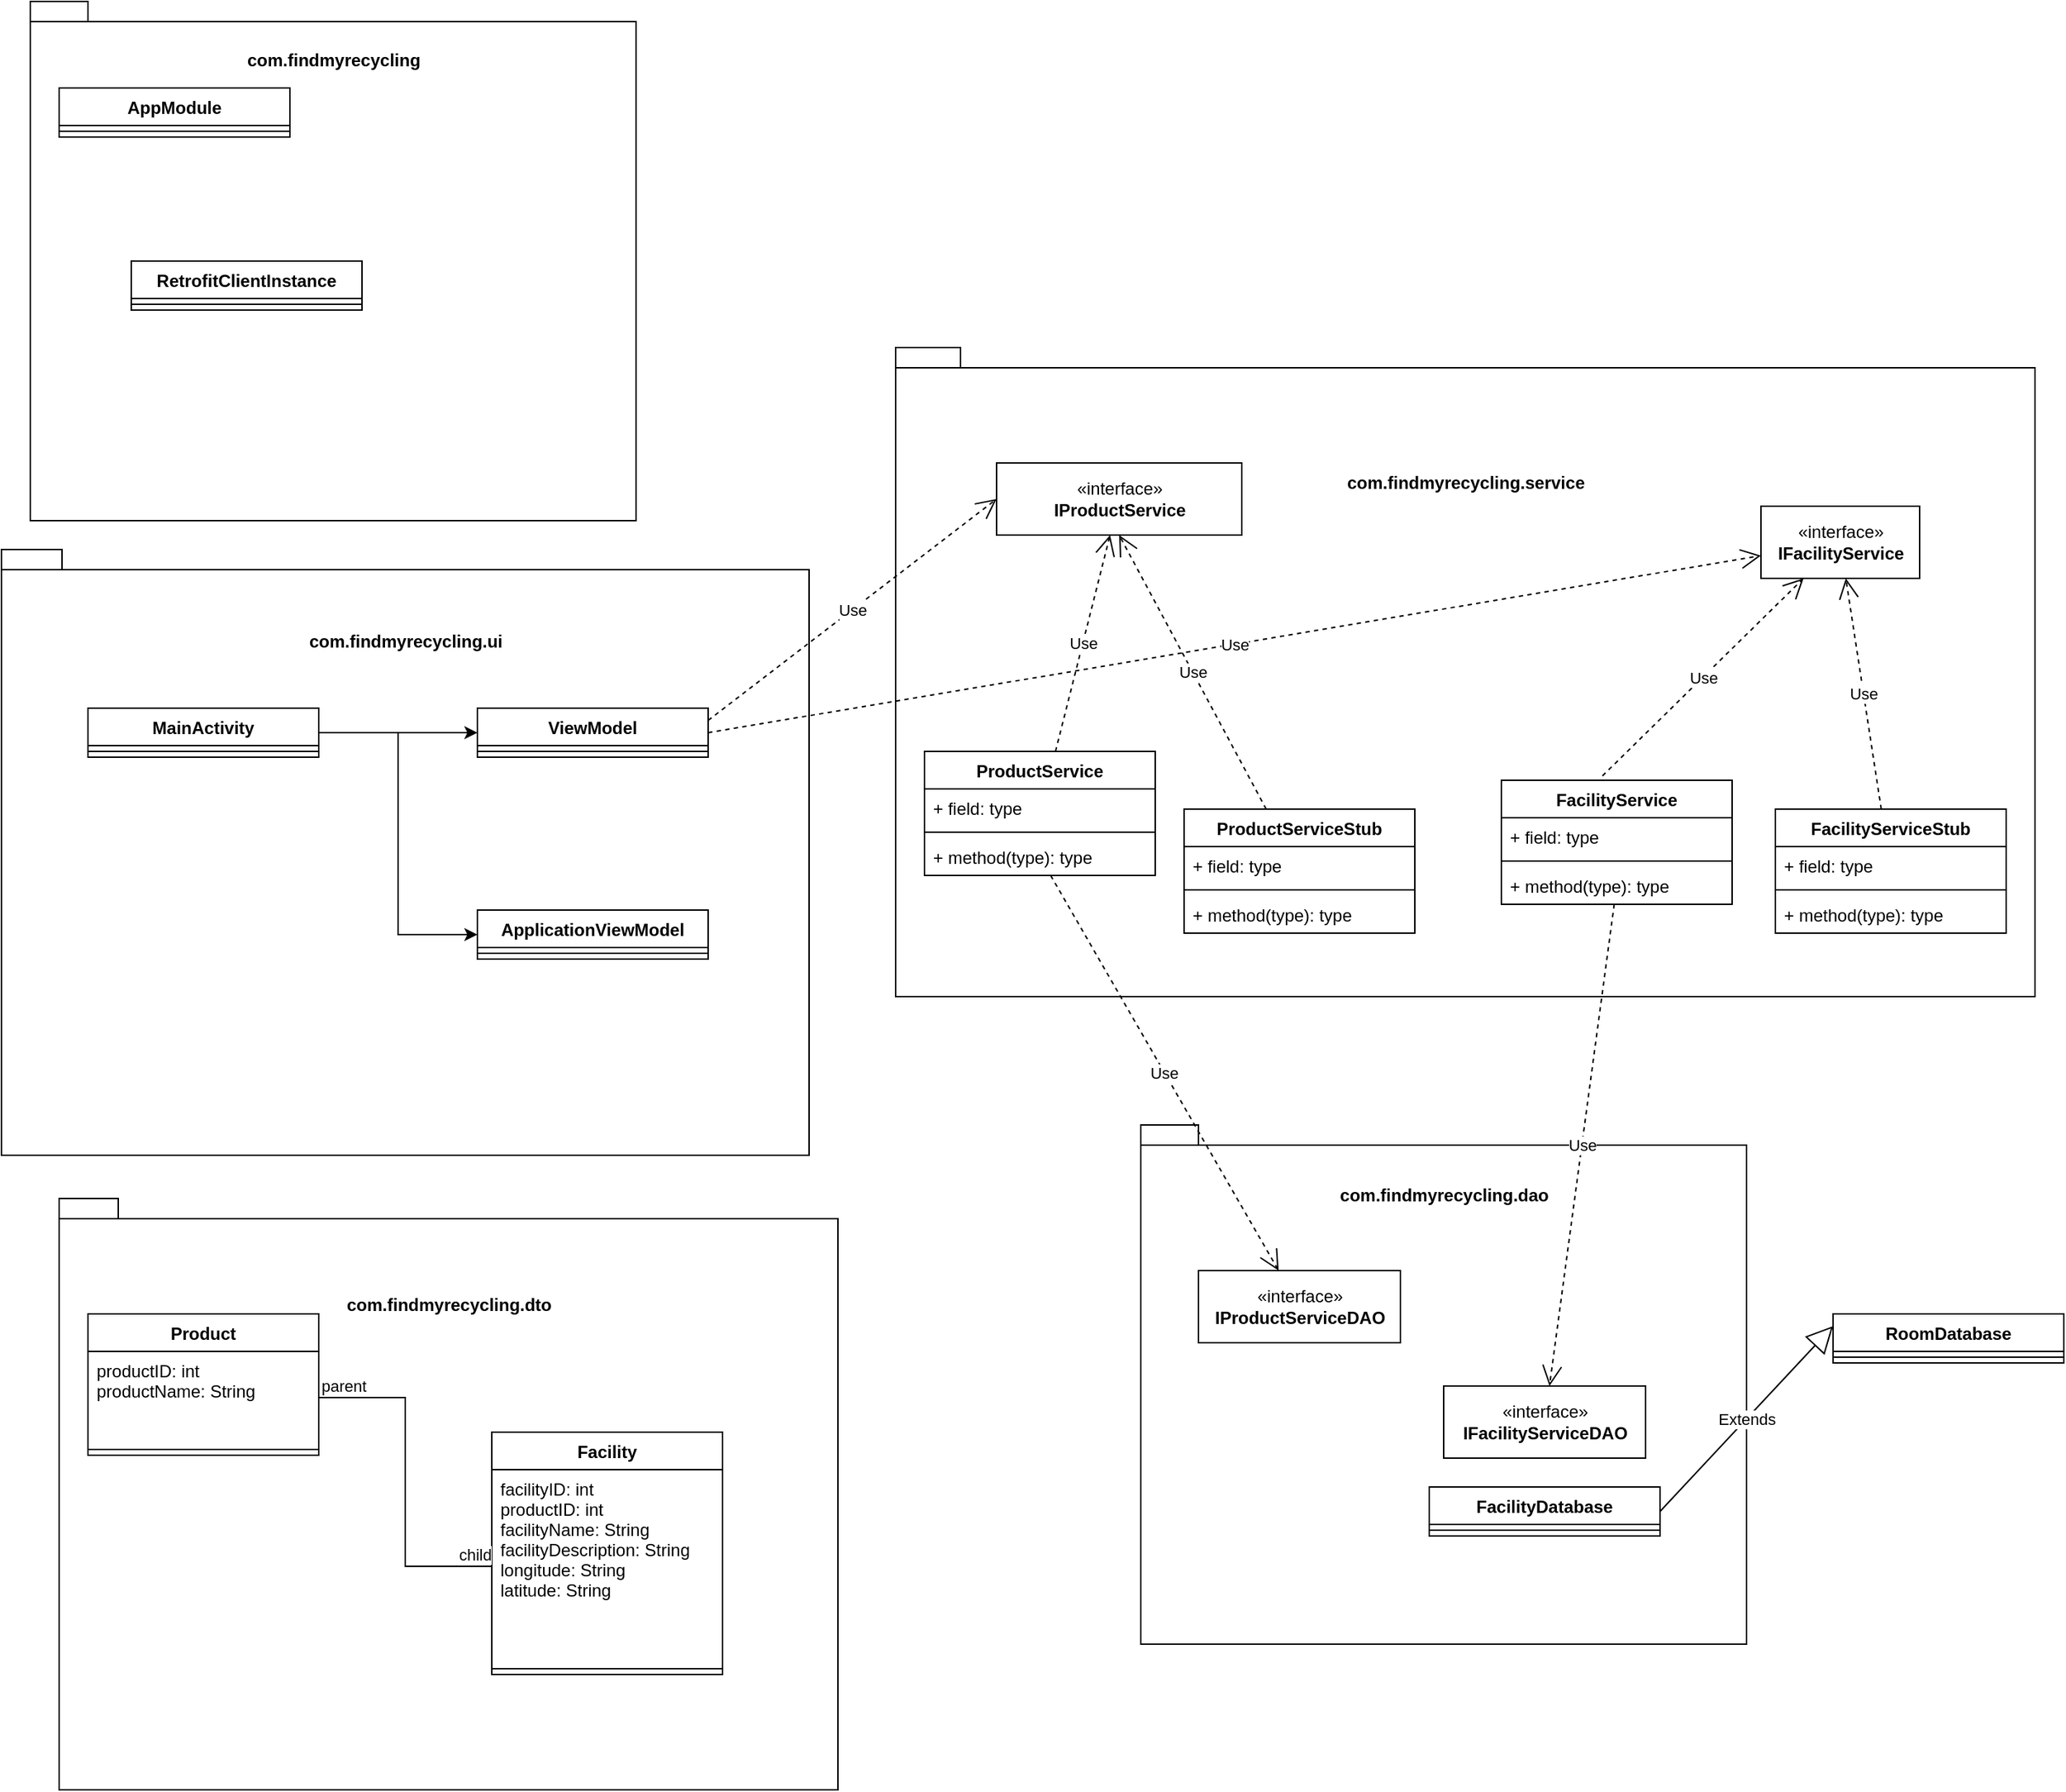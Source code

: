 <mxfile version="16.5.2" type="github">
  <diagram id="5g_qDqBpSWn1BkIeY96C" name="Page-1">
    <mxGraphModel dx="1422" dy="1872" grid="1" gridSize="10" guides="1" tooltips="1" connect="1" arrows="1" fold="1" page="1" pageScale="1" pageWidth="850" pageHeight="1100" math="0" shadow="0">
      <root>
        <mxCell id="0" />
        <mxCell id="1" parent="0" />
        <mxCell id="wzs6VpyGKfESh36TXmtD-1" value="com.findmyrecycling&lt;br&gt;&lt;br&gt;&lt;br&gt;&lt;br&gt;&lt;br&gt;&lt;br&gt;&lt;br&gt;&lt;br&gt;&lt;br&gt;&lt;br&gt;&lt;br&gt;&lt;br&gt;&lt;br&gt;&lt;br&gt;&lt;br&gt;&lt;br&gt;&lt;br&gt;&lt;br&gt;&lt;br&gt;&lt;br&gt;&lt;br&gt;" style="shape=folder;fontStyle=1;spacingTop=10;tabWidth=40;tabHeight=14;tabPosition=left;html=1;" vertex="1" parent="1">
          <mxGeometry x="60" y="-340" width="420" height="360" as="geometry" />
        </mxCell>
        <mxCell id="wzs6VpyGKfESh36TXmtD-2" value="com.findmyrecycling.dao&lt;br&gt;&lt;br&gt;&lt;br&gt;&lt;br&gt;&lt;br&gt;&lt;br&gt;&lt;br&gt;&lt;br&gt;&lt;br&gt;&lt;br&gt;&lt;br&gt;&lt;br&gt;&lt;br&gt;&lt;br&gt;&lt;br&gt;&lt;br&gt;&lt;br&gt;&lt;br&gt;&lt;br&gt;&lt;br&gt;" style="shape=folder;fontStyle=1;spacingTop=10;tabWidth=40;tabHeight=14;tabPosition=left;html=1;" vertex="1" parent="1">
          <mxGeometry x="830" y="439" width="420" height="360" as="geometry" />
        </mxCell>
        <mxCell id="wzs6VpyGKfESh36TXmtD-3" value="com.findmyrecycling.dto&lt;br&gt;&lt;br&gt;&lt;br&gt;&lt;br&gt;&lt;br&gt;&lt;br&gt;&lt;br&gt;&lt;br&gt;&lt;br&gt;&lt;br&gt;&lt;br&gt;&lt;br&gt;&lt;br&gt;&lt;br&gt;&lt;br&gt;&lt;br&gt;&lt;br&gt;&lt;br&gt;&lt;br&gt;&lt;br&gt;" style="shape=folder;fontStyle=1;spacingTop=10;tabWidth=40;tabHeight=14;tabPosition=left;html=1;" vertex="1" parent="1">
          <mxGeometry x="80" y="490" width="540" height="410" as="geometry" />
        </mxCell>
        <mxCell id="wzs6VpyGKfESh36TXmtD-4" value="com.findmyrecycling.ui&lt;br&gt;&lt;br&gt;&lt;br&gt;&lt;br&gt;&lt;br&gt;&lt;br&gt;&lt;br&gt;&lt;br&gt;&lt;br&gt;&lt;br&gt;&lt;br&gt;&lt;br&gt;&lt;br&gt;&lt;br&gt;&lt;br&gt;&lt;br&gt;&lt;br&gt;&lt;br&gt;&lt;br&gt;&lt;br&gt;&lt;br&gt;&lt;br&gt;" style="shape=folder;fontStyle=1;spacingTop=10;tabWidth=40;tabHeight=14;tabPosition=left;html=1;" vertex="1" parent="1">
          <mxGeometry x="40" y="40" width="560" height="420" as="geometry" />
        </mxCell>
        <mxCell id="wzs6VpyGKfESh36TXmtD-5" value="com.findmyrecycling.service&lt;br&gt;&lt;br&gt;&lt;br&gt;&lt;br&gt;&lt;br&gt;&lt;br&gt;&lt;br&gt;&lt;br&gt;&lt;br&gt;&lt;br&gt;&lt;br&gt;&lt;br&gt;&lt;br&gt;&lt;br&gt;&lt;br&gt;&lt;br&gt;&lt;br&gt;&lt;br&gt;&lt;br&gt;&lt;br&gt;" style="shape=folder;fontStyle=1;spacingTop=10;tabWidth=40;tabHeight=14;tabPosition=left;html=1;" vertex="1" parent="1">
          <mxGeometry x="660" y="-100" width="790" height="450" as="geometry" />
        </mxCell>
        <mxCell id="wzs6VpyGKfESh36TXmtD-6" value="AppModule" style="swimlane;fontStyle=1;align=center;verticalAlign=top;childLayout=stackLayout;horizontal=1;startSize=26;horizontalStack=0;resizeParent=1;resizeParentMax=0;resizeLast=0;collapsible=1;marginBottom=0;" vertex="1" parent="1">
          <mxGeometry x="80" y="-280" width="160" height="34" as="geometry" />
        </mxCell>
        <mxCell id="wzs6VpyGKfESh36TXmtD-8" value="" style="line;strokeWidth=1;fillColor=none;align=left;verticalAlign=middle;spacingTop=-1;spacingLeft=3;spacingRight=3;rotatable=0;labelPosition=right;points=[];portConstraint=eastwest;" vertex="1" parent="wzs6VpyGKfESh36TXmtD-6">
          <mxGeometry y="26" width="160" height="8" as="geometry" />
        </mxCell>
        <mxCell id="wzs6VpyGKfESh36TXmtD-10" value="RetrofitClientInstance" style="swimlane;fontStyle=1;align=center;verticalAlign=top;childLayout=stackLayout;horizontal=1;startSize=26;horizontalStack=0;resizeParent=1;resizeParentMax=0;resizeLast=0;collapsible=1;marginBottom=0;" vertex="1" parent="1">
          <mxGeometry x="130" y="-160" width="160" height="34" as="geometry" />
        </mxCell>
        <mxCell id="wzs6VpyGKfESh36TXmtD-11" value="" style="line;strokeWidth=1;fillColor=none;align=left;verticalAlign=middle;spacingTop=-1;spacingLeft=3;spacingRight=3;rotatable=0;labelPosition=right;points=[];portConstraint=eastwest;" vertex="1" parent="wzs6VpyGKfESh36TXmtD-10">
          <mxGeometry y="26" width="160" height="8" as="geometry" />
        </mxCell>
        <mxCell id="wzs6VpyGKfESh36TXmtD-26" style="edgeStyle=orthogonalEdgeStyle;rounded=0;orthogonalLoop=1;jettySize=auto;html=1;exitX=1;exitY=0.5;exitDx=0;exitDy=0;entryX=0;entryY=0.5;entryDx=0;entryDy=0;" edge="1" parent="1" source="wzs6VpyGKfESh36TXmtD-12" target="wzs6VpyGKfESh36TXmtD-16">
          <mxGeometry relative="1" as="geometry" />
        </mxCell>
        <mxCell id="wzs6VpyGKfESh36TXmtD-27" style="edgeStyle=orthogonalEdgeStyle;rounded=0;orthogonalLoop=1;jettySize=auto;html=1;exitX=1;exitY=0.5;exitDx=0;exitDy=0;entryX=0;entryY=0.5;entryDx=0;entryDy=0;" edge="1" parent="1" source="wzs6VpyGKfESh36TXmtD-12" target="wzs6VpyGKfESh36TXmtD-20">
          <mxGeometry relative="1" as="geometry" />
        </mxCell>
        <mxCell id="wzs6VpyGKfESh36TXmtD-12" value="MainActivity" style="swimlane;fontStyle=1;align=center;verticalAlign=top;childLayout=stackLayout;horizontal=1;startSize=26;horizontalStack=0;resizeParent=1;resizeParentMax=0;resizeLast=0;collapsible=1;marginBottom=0;" vertex="1" parent="1">
          <mxGeometry x="100" y="150" width="160" height="34" as="geometry" />
        </mxCell>
        <mxCell id="wzs6VpyGKfESh36TXmtD-14" value="" style="line;strokeWidth=1;fillColor=none;align=left;verticalAlign=middle;spacingTop=-1;spacingLeft=3;spacingRight=3;rotatable=0;labelPosition=right;points=[];portConstraint=eastwest;" vertex="1" parent="wzs6VpyGKfESh36TXmtD-12">
          <mxGeometry y="26" width="160" height="8" as="geometry" />
        </mxCell>
        <mxCell id="wzs6VpyGKfESh36TXmtD-16" value="ViewModel" style="swimlane;fontStyle=1;align=center;verticalAlign=top;childLayout=stackLayout;horizontal=1;startSize=26;horizontalStack=0;resizeParent=1;resizeParentMax=0;resizeLast=0;collapsible=1;marginBottom=0;" vertex="1" parent="1">
          <mxGeometry x="370" y="150" width="160" height="34" as="geometry" />
        </mxCell>
        <mxCell id="wzs6VpyGKfESh36TXmtD-18" value="" style="line;strokeWidth=1;fillColor=none;align=left;verticalAlign=middle;spacingTop=-1;spacingLeft=3;spacingRight=3;rotatable=0;labelPosition=right;points=[];portConstraint=eastwest;" vertex="1" parent="wzs6VpyGKfESh36TXmtD-16">
          <mxGeometry y="26" width="160" height="8" as="geometry" />
        </mxCell>
        <mxCell id="wzs6VpyGKfESh36TXmtD-20" value="ApplicationViewModel" style="swimlane;fontStyle=1;align=center;verticalAlign=top;childLayout=stackLayout;horizontal=1;startSize=26;horizontalStack=0;resizeParent=1;resizeParentMax=0;resizeLast=0;collapsible=1;marginBottom=0;" vertex="1" parent="1">
          <mxGeometry x="370" y="290" width="160" height="34" as="geometry" />
        </mxCell>
        <mxCell id="wzs6VpyGKfESh36TXmtD-22" value="" style="line;strokeWidth=1;fillColor=none;align=left;verticalAlign=middle;spacingTop=-1;spacingLeft=3;spacingRight=3;rotatable=0;labelPosition=right;points=[];portConstraint=eastwest;" vertex="1" parent="wzs6VpyGKfESh36TXmtD-20">
          <mxGeometry y="26" width="160" height="8" as="geometry" />
        </mxCell>
        <mxCell id="wzs6VpyGKfESh36TXmtD-28" value="Product" style="swimlane;fontStyle=1;align=center;verticalAlign=top;childLayout=stackLayout;horizontal=1;startSize=26;horizontalStack=0;resizeParent=1;resizeParentMax=0;resizeLast=0;collapsible=1;marginBottom=0;" vertex="1" parent="1">
          <mxGeometry x="100" y="570" width="160" height="98" as="geometry" />
        </mxCell>
        <mxCell id="wzs6VpyGKfESh36TXmtD-29" value="productID: int&#xa;productName: String" style="text;strokeColor=none;fillColor=none;align=left;verticalAlign=top;spacingLeft=4;spacingRight=4;overflow=hidden;rotatable=0;points=[[0,0.5],[1,0.5]];portConstraint=eastwest;" vertex="1" parent="wzs6VpyGKfESh36TXmtD-28">
          <mxGeometry y="26" width="160" height="64" as="geometry" />
        </mxCell>
        <mxCell id="wzs6VpyGKfESh36TXmtD-30" value="" style="line;strokeWidth=1;fillColor=none;align=left;verticalAlign=middle;spacingTop=-1;spacingLeft=3;spacingRight=3;rotatable=0;labelPosition=right;points=[];portConstraint=eastwest;" vertex="1" parent="wzs6VpyGKfESh36TXmtD-28">
          <mxGeometry y="90" width="160" height="8" as="geometry" />
        </mxCell>
        <mxCell id="wzs6VpyGKfESh36TXmtD-32" value="Facility" style="swimlane;fontStyle=1;align=center;verticalAlign=top;childLayout=stackLayout;horizontal=1;startSize=26;horizontalStack=0;resizeParent=1;resizeParentMax=0;resizeLast=0;collapsible=1;marginBottom=0;" vertex="1" parent="1">
          <mxGeometry x="380" y="652" width="160" height="168" as="geometry" />
        </mxCell>
        <mxCell id="wzs6VpyGKfESh36TXmtD-33" value="facilityID: int&#xa;productID: int&#xa;facilityName: String&#xa;facilityDescription: String&#xa;longitude: String&#xa;latitude: String&#xa;" style="text;strokeColor=none;fillColor=none;align=left;verticalAlign=top;spacingLeft=4;spacingRight=4;overflow=hidden;rotatable=0;points=[[0,0.5],[1,0.5]];portConstraint=eastwest;" vertex="1" parent="wzs6VpyGKfESh36TXmtD-32">
          <mxGeometry y="26" width="160" height="134" as="geometry" />
        </mxCell>
        <mxCell id="wzs6VpyGKfESh36TXmtD-34" value="" style="line;strokeWidth=1;fillColor=none;align=left;verticalAlign=middle;spacingTop=-1;spacingLeft=3;spacingRight=3;rotatable=0;labelPosition=right;points=[];portConstraint=eastwest;" vertex="1" parent="wzs6VpyGKfESh36TXmtD-32">
          <mxGeometry y="160" width="160" height="8" as="geometry" />
        </mxCell>
        <mxCell id="wzs6VpyGKfESh36TXmtD-36" value="" style="endArrow=none;html=1;edgeStyle=orthogonalEdgeStyle;rounded=0;" edge="1" parent="1" source="wzs6VpyGKfESh36TXmtD-29" target="wzs6VpyGKfESh36TXmtD-33">
          <mxGeometry relative="1" as="geometry">
            <mxPoint x="450" y="540" as="sourcePoint" />
            <mxPoint x="610" y="540" as="targetPoint" />
          </mxGeometry>
        </mxCell>
        <mxCell id="wzs6VpyGKfESh36TXmtD-37" value="parent" style="edgeLabel;resizable=0;html=1;align=left;verticalAlign=bottom;" connectable="0" vertex="1" parent="wzs6VpyGKfESh36TXmtD-36">
          <mxGeometry x="-1" relative="1" as="geometry" />
        </mxCell>
        <mxCell id="wzs6VpyGKfESh36TXmtD-38" value="child" style="edgeLabel;resizable=0;html=1;align=right;verticalAlign=bottom;" connectable="0" vertex="1" parent="wzs6VpyGKfESh36TXmtD-36">
          <mxGeometry x="1" relative="1" as="geometry" />
        </mxCell>
        <mxCell id="wzs6VpyGKfESh36TXmtD-39" value="«interface»&lt;br&gt;&lt;b&gt;IProductService&lt;/b&gt;" style="html=1;" vertex="1" parent="1">
          <mxGeometry x="730" y="-20" width="170" height="50" as="geometry" />
        </mxCell>
        <mxCell id="wzs6VpyGKfESh36TXmtD-40" value="«interface»&lt;br&gt;&lt;b&gt;IFacilityService&lt;/b&gt;" style="html=1;" vertex="1" parent="1">
          <mxGeometry x="1260" y="10" width="110" height="50" as="geometry" />
        </mxCell>
        <mxCell id="wzs6VpyGKfESh36TXmtD-41" value="ProductService" style="swimlane;fontStyle=1;align=center;verticalAlign=top;childLayout=stackLayout;horizontal=1;startSize=26;horizontalStack=0;resizeParent=1;resizeParentMax=0;resizeLast=0;collapsible=1;marginBottom=0;" vertex="1" parent="1">
          <mxGeometry x="680" y="180" width="160" height="86" as="geometry" />
        </mxCell>
        <mxCell id="wzs6VpyGKfESh36TXmtD-42" value="+ field: type" style="text;strokeColor=none;fillColor=none;align=left;verticalAlign=top;spacingLeft=4;spacingRight=4;overflow=hidden;rotatable=0;points=[[0,0.5],[1,0.5]];portConstraint=eastwest;" vertex="1" parent="wzs6VpyGKfESh36TXmtD-41">
          <mxGeometry y="26" width="160" height="26" as="geometry" />
        </mxCell>
        <mxCell id="wzs6VpyGKfESh36TXmtD-43" value="" style="line;strokeWidth=1;fillColor=none;align=left;verticalAlign=middle;spacingTop=-1;spacingLeft=3;spacingRight=3;rotatable=0;labelPosition=right;points=[];portConstraint=eastwest;" vertex="1" parent="wzs6VpyGKfESh36TXmtD-41">
          <mxGeometry y="52" width="160" height="8" as="geometry" />
        </mxCell>
        <mxCell id="wzs6VpyGKfESh36TXmtD-44" value="+ method(type): type" style="text;strokeColor=none;fillColor=none;align=left;verticalAlign=top;spacingLeft=4;spacingRight=4;overflow=hidden;rotatable=0;points=[[0,0.5],[1,0.5]];portConstraint=eastwest;" vertex="1" parent="wzs6VpyGKfESh36TXmtD-41">
          <mxGeometry y="60" width="160" height="26" as="geometry" />
        </mxCell>
        <mxCell id="wzs6VpyGKfESh36TXmtD-45" value="ProductServiceStub" style="swimlane;fontStyle=1;align=center;verticalAlign=top;childLayout=stackLayout;horizontal=1;startSize=26;horizontalStack=0;resizeParent=1;resizeParentMax=0;resizeLast=0;collapsible=1;marginBottom=0;" vertex="1" parent="1">
          <mxGeometry x="860" y="220" width="160" height="86" as="geometry" />
        </mxCell>
        <mxCell id="wzs6VpyGKfESh36TXmtD-46" value="+ field: type" style="text;strokeColor=none;fillColor=none;align=left;verticalAlign=top;spacingLeft=4;spacingRight=4;overflow=hidden;rotatable=0;points=[[0,0.5],[1,0.5]];portConstraint=eastwest;" vertex="1" parent="wzs6VpyGKfESh36TXmtD-45">
          <mxGeometry y="26" width="160" height="26" as="geometry" />
        </mxCell>
        <mxCell id="wzs6VpyGKfESh36TXmtD-47" value="" style="line;strokeWidth=1;fillColor=none;align=left;verticalAlign=middle;spacingTop=-1;spacingLeft=3;spacingRight=3;rotatable=0;labelPosition=right;points=[];portConstraint=eastwest;" vertex="1" parent="wzs6VpyGKfESh36TXmtD-45">
          <mxGeometry y="52" width="160" height="8" as="geometry" />
        </mxCell>
        <mxCell id="wzs6VpyGKfESh36TXmtD-48" value="+ method(type): type" style="text;strokeColor=none;fillColor=none;align=left;verticalAlign=top;spacingLeft=4;spacingRight=4;overflow=hidden;rotatable=0;points=[[0,0.5],[1,0.5]];portConstraint=eastwest;" vertex="1" parent="wzs6VpyGKfESh36TXmtD-45">
          <mxGeometry y="60" width="160" height="26" as="geometry" />
        </mxCell>
        <mxCell id="wzs6VpyGKfESh36TXmtD-49" value="FacilityService" style="swimlane;fontStyle=1;align=center;verticalAlign=top;childLayout=stackLayout;horizontal=1;startSize=26;horizontalStack=0;resizeParent=1;resizeParentMax=0;resizeLast=0;collapsible=1;marginBottom=0;" vertex="1" parent="1">
          <mxGeometry x="1080" y="200" width="160" height="86" as="geometry" />
        </mxCell>
        <mxCell id="wzs6VpyGKfESh36TXmtD-50" value="+ field: type" style="text;strokeColor=none;fillColor=none;align=left;verticalAlign=top;spacingLeft=4;spacingRight=4;overflow=hidden;rotatable=0;points=[[0,0.5],[1,0.5]];portConstraint=eastwest;" vertex="1" parent="wzs6VpyGKfESh36TXmtD-49">
          <mxGeometry y="26" width="160" height="26" as="geometry" />
        </mxCell>
        <mxCell id="wzs6VpyGKfESh36TXmtD-51" value="" style="line;strokeWidth=1;fillColor=none;align=left;verticalAlign=middle;spacingTop=-1;spacingLeft=3;spacingRight=3;rotatable=0;labelPosition=right;points=[];portConstraint=eastwest;" vertex="1" parent="wzs6VpyGKfESh36TXmtD-49">
          <mxGeometry y="52" width="160" height="8" as="geometry" />
        </mxCell>
        <mxCell id="wzs6VpyGKfESh36TXmtD-52" value="+ method(type): type" style="text;strokeColor=none;fillColor=none;align=left;verticalAlign=top;spacingLeft=4;spacingRight=4;overflow=hidden;rotatable=0;points=[[0,0.5],[1,0.5]];portConstraint=eastwest;" vertex="1" parent="wzs6VpyGKfESh36TXmtD-49">
          <mxGeometry y="60" width="160" height="26" as="geometry" />
        </mxCell>
        <mxCell id="wzs6VpyGKfESh36TXmtD-53" value="FacilityServiceStub" style="swimlane;fontStyle=1;align=center;verticalAlign=top;childLayout=stackLayout;horizontal=1;startSize=26;horizontalStack=0;resizeParent=1;resizeParentMax=0;resizeLast=0;collapsible=1;marginBottom=0;" vertex="1" parent="1">
          <mxGeometry x="1270" y="220" width="160" height="86" as="geometry" />
        </mxCell>
        <mxCell id="wzs6VpyGKfESh36TXmtD-54" value="+ field: type" style="text;strokeColor=none;fillColor=none;align=left;verticalAlign=top;spacingLeft=4;spacingRight=4;overflow=hidden;rotatable=0;points=[[0,0.5],[1,0.5]];portConstraint=eastwest;" vertex="1" parent="wzs6VpyGKfESh36TXmtD-53">
          <mxGeometry y="26" width="160" height="26" as="geometry" />
        </mxCell>
        <mxCell id="wzs6VpyGKfESh36TXmtD-55" value="" style="line;strokeWidth=1;fillColor=none;align=left;verticalAlign=middle;spacingTop=-1;spacingLeft=3;spacingRight=3;rotatable=0;labelPosition=right;points=[];portConstraint=eastwest;" vertex="1" parent="wzs6VpyGKfESh36TXmtD-53">
          <mxGeometry y="52" width="160" height="8" as="geometry" />
        </mxCell>
        <mxCell id="wzs6VpyGKfESh36TXmtD-56" value="+ method(type): type" style="text;strokeColor=none;fillColor=none;align=left;verticalAlign=top;spacingLeft=4;spacingRight=4;overflow=hidden;rotatable=0;points=[[0,0.5],[1,0.5]];portConstraint=eastwest;" vertex="1" parent="wzs6VpyGKfESh36TXmtD-53">
          <mxGeometry y="60" width="160" height="26" as="geometry" />
        </mxCell>
        <mxCell id="wzs6VpyGKfESh36TXmtD-57" value="Use" style="endArrow=open;endSize=12;dashed=1;html=1;rounded=0;" edge="1" parent="1" source="wzs6VpyGKfESh36TXmtD-41" target="wzs6VpyGKfESh36TXmtD-39">
          <mxGeometry width="160" relative="1" as="geometry">
            <mxPoint x="680" y="240" as="sourcePoint" />
            <mxPoint x="840" y="240" as="targetPoint" />
          </mxGeometry>
        </mxCell>
        <mxCell id="wzs6VpyGKfESh36TXmtD-58" value="Use" style="endArrow=open;endSize=12;dashed=1;html=1;rounded=0;entryX=0.5;entryY=1;entryDx=0;entryDy=0;" edge="1" parent="1" source="wzs6VpyGKfESh36TXmtD-45" target="wzs6VpyGKfESh36TXmtD-39">
          <mxGeometry width="160" relative="1" as="geometry">
            <mxPoint x="780.849" y="190" as="sourcePoint" />
            <mxPoint x="818.693" y="40" as="targetPoint" />
          </mxGeometry>
        </mxCell>
        <mxCell id="wzs6VpyGKfESh36TXmtD-59" value="Use" style="endArrow=open;endSize=12;dashed=1;html=1;rounded=0;exitX=0.438;exitY=-0.035;exitDx=0;exitDy=0;exitPerimeter=0;" edge="1" parent="1" source="wzs6VpyGKfESh36TXmtD-49" target="wzs6VpyGKfESh36TXmtD-40">
          <mxGeometry width="160" relative="1" as="geometry">
            <mxPoint x="790.849" y="200" as="sourcePoint" />
            <mxPoint x="828.693" y="50" as="targetPoint" />
          </mxGeometry>
        </mxCell>
        <mxCell id="wzs6VpyGKfESh36TXmtD-60" value="Use" style="endArrow=open;endSize=12;dashed=1;html=1;rounded=0;" edge="1" parent="1" source="wzs6VpyGKfESh36TXmtD-53" target="wzs6VpyGKfESh36TXmtD-40">
          <mxGeometry width="160" relative="1" as="geometry">
            <mxPoint x="800.849" y="210" as="sourcePoint" />
            <mxPoint x="838.693" y="60" as="targetPoint" />
          </mxGeometry>
        </mxCell>
        <mxCell id="wzs6VpyGKfESh36TXmtD-61" value="Use" style="endArrow=open;endSize=12;dashed=1;html=1;rounded=0;exitX=1;exitY=0.25;exitDx=0;exitDy=0;entryX=0;entryY=0.5;entryDx=0;entryDy=0;" edge="1" parent="1" source="wzs6VpyGKfESh36TXmtD-16" target="wzs6VpyGKfESh36TXmtD-39">
          <mxGeometry width="160" relative="1" as="geometry">
            <mxPoint x="810.849" y="220" as="sourcePoint" />
            <mxPoint x="848.693" y="70" as="targetPoint" />
          </mxGeometry>
        </mxCell>
        <mxCell id="wzs6VpyGKfESh36TXmtD-62" value="Use" style="endArrow=open;endSize=12;dashed=1;html=1;rounded=0;exitX=1;exitY=0.5;exitDx=0;exitDy=0;" edge="1" parent="1" source="wzs6VpyGKfESh36TXmtD-16" target="wzs6VpyGKfESh36TXmtD-40">
          <mxGeometry width="160" relative="1" as="geometry">
            <mxPoint x="820.849" y="230" as="sourcePoint" />
            <mxPoint x="858.693" y="80" as="targetPoint" />
          </mxGeometry>
        </mxCell>
        <mxCell id="wzs6VpyGKfESh36TXmtD-63" value="«interface»&lt;br&gt;&lt;b&gt;IProductServiceDAO&lt;/b&gt;" style="html=1;" vertex="1" parent="1">
          <mxGeometry x="870" y="540" width="140" height="50" as="geometry" />
        </mxCell>
        <mxCell id="wzs6VpyGKfESh36TXmtD-64" value="Use" style="endArrow=open;endSize=12;dashed=1;html=1;rounded=0;" edge="1" parent="1" source="wzs6VpyGKfESh36TXmtD-44" target="wzs6VpyGKfESh36TXmtD-63">
          <mxGeometry width="160" relative="1" as="geometry">
            <mxPoint x="830.849" y="240" as="sourcePoint" />
            <mxPoint x="868.693" y="90" as="targetPoint" />
          </mxGeometry>
        </mxCell>
        <mxCell id="wzs6VpyGKfESh36TXmtD-65" value="«interface»&lt;br&gt;&lt;b&gt;IFacilityServiceDAO&lt;/b&gt;" style="html=1;" vertex="1" parent="1">
          <mxGeometry x="1040" y="620" width="140" height="50" as="geometry" />
        </mxCell>
        <mxCell id="wzs6VpyGKfESh36TXmtD-67" value="Use" style="endArrow=open;endSize=12;dashed=1;html=1;rounded=0;" edge="1" parent="1" source="wzs6VpyGKfESh36TXmtD-52" target="wzs6VpyGKfESh36TXmtD-65">
          <mxGeometry width="160" relative="1" as="geometry">
            <mxPoint x="777.5" y="276" as="sourcePoint" />
            <mxPoint x="935.577" y="550" as="targetPoint" />
          </mxGeometry>
        </mxCell>
        <mxCell id="wzs6VpyGKfESh36TXmtD-68" value="FacilityDatabase" style="swimlane;fontStyle=1;align=center;verticalAlign=top;childLayout=stackLayout;horizontal=1;startSize=26;horizontalStack=0;resizeParent=1;resizeParentMax=0;resizeLast=0;collapsible=1;marginBottom=0;" vertex="1" parent="1">
          <mxGeometry x="1030" y="690" width="160" height="34" as="geometry" />
        </mxCell>
        <mxCell id="wzs6VpyGKfESh36TXmtD-70" value="" style="line;strokeWidth=1;fillColor=none;align=left;verticalAlign=middle;spacingTop=-1;spacingLeft=3;spacingRight=3;rotatable=0;labelPosition=right;points=[];portConstraint=eastwest;" vertex="1" parent="wzs6VpyGKfESh36TXmtD-68">
          <mxGeometry y="26" width="160" height="8" as="geometry" />
        </mxCell>
        <mxCell id="wzs6VpyGKfESh36TXmtD-72" value="RoomDatabase" style="swimlane;fontStyle=1;align=center;verticalAlign=top;childLayout=stackLayout;horizontal=1;startSize=26;horizontalStack=0;resizeParent=1;resizeParentMax=0;resizeLast=0;collapsible=1;marginBottom=0;" vertex="1" parent="1">
          <mxGeometry x="1310" y="570" width="160" height="34" as="geometry" />
        </mxCell>
        <mxCell id="wzs6VpyGKfESh36TXmtD-73" value="" style="line;strokeWidth=1;fillColor=none;align=left;verticalAlign=middle;spacingTop=-1;spacingLeft=3;spacingRight=3;rotatable=0;labelPosition=right;points=[];portConstraint=eastwest;" vertex="1" parent="wzs6VpyGKfESh36TXmtD-72">
          <mxGeometry y="26" width="160" height="8" as="geometry" />
        </mxCell>
        <mxCell id="wzs6VpyGKfESh36TXmtD-74" value="Extends" style="endArrow=block;endSize=16;endFill=0;html=1;rounded=0;exitX=1;exitY=0.5;exitDx=0;exitDy=0;entryX=0;entryY=0.25;entryDx=0;entryDy=0;" edge="1" parent="1" source="wzs6VpyGKfESh36TXmtD-68" target="wzs6VpyGKfESh36TXmtD-72">
          <mxGeometry width="160" relative="1" as="geometry">
            <mxPoint x="680" y="540" as="sourcePoint" />
            <mxPoint x="840" y="540" as="targetPoint" />
          </mxGeometry>
        </mxCell>
      </root>
    </mxGraphModel>
  </diagram>
</mxfile>
